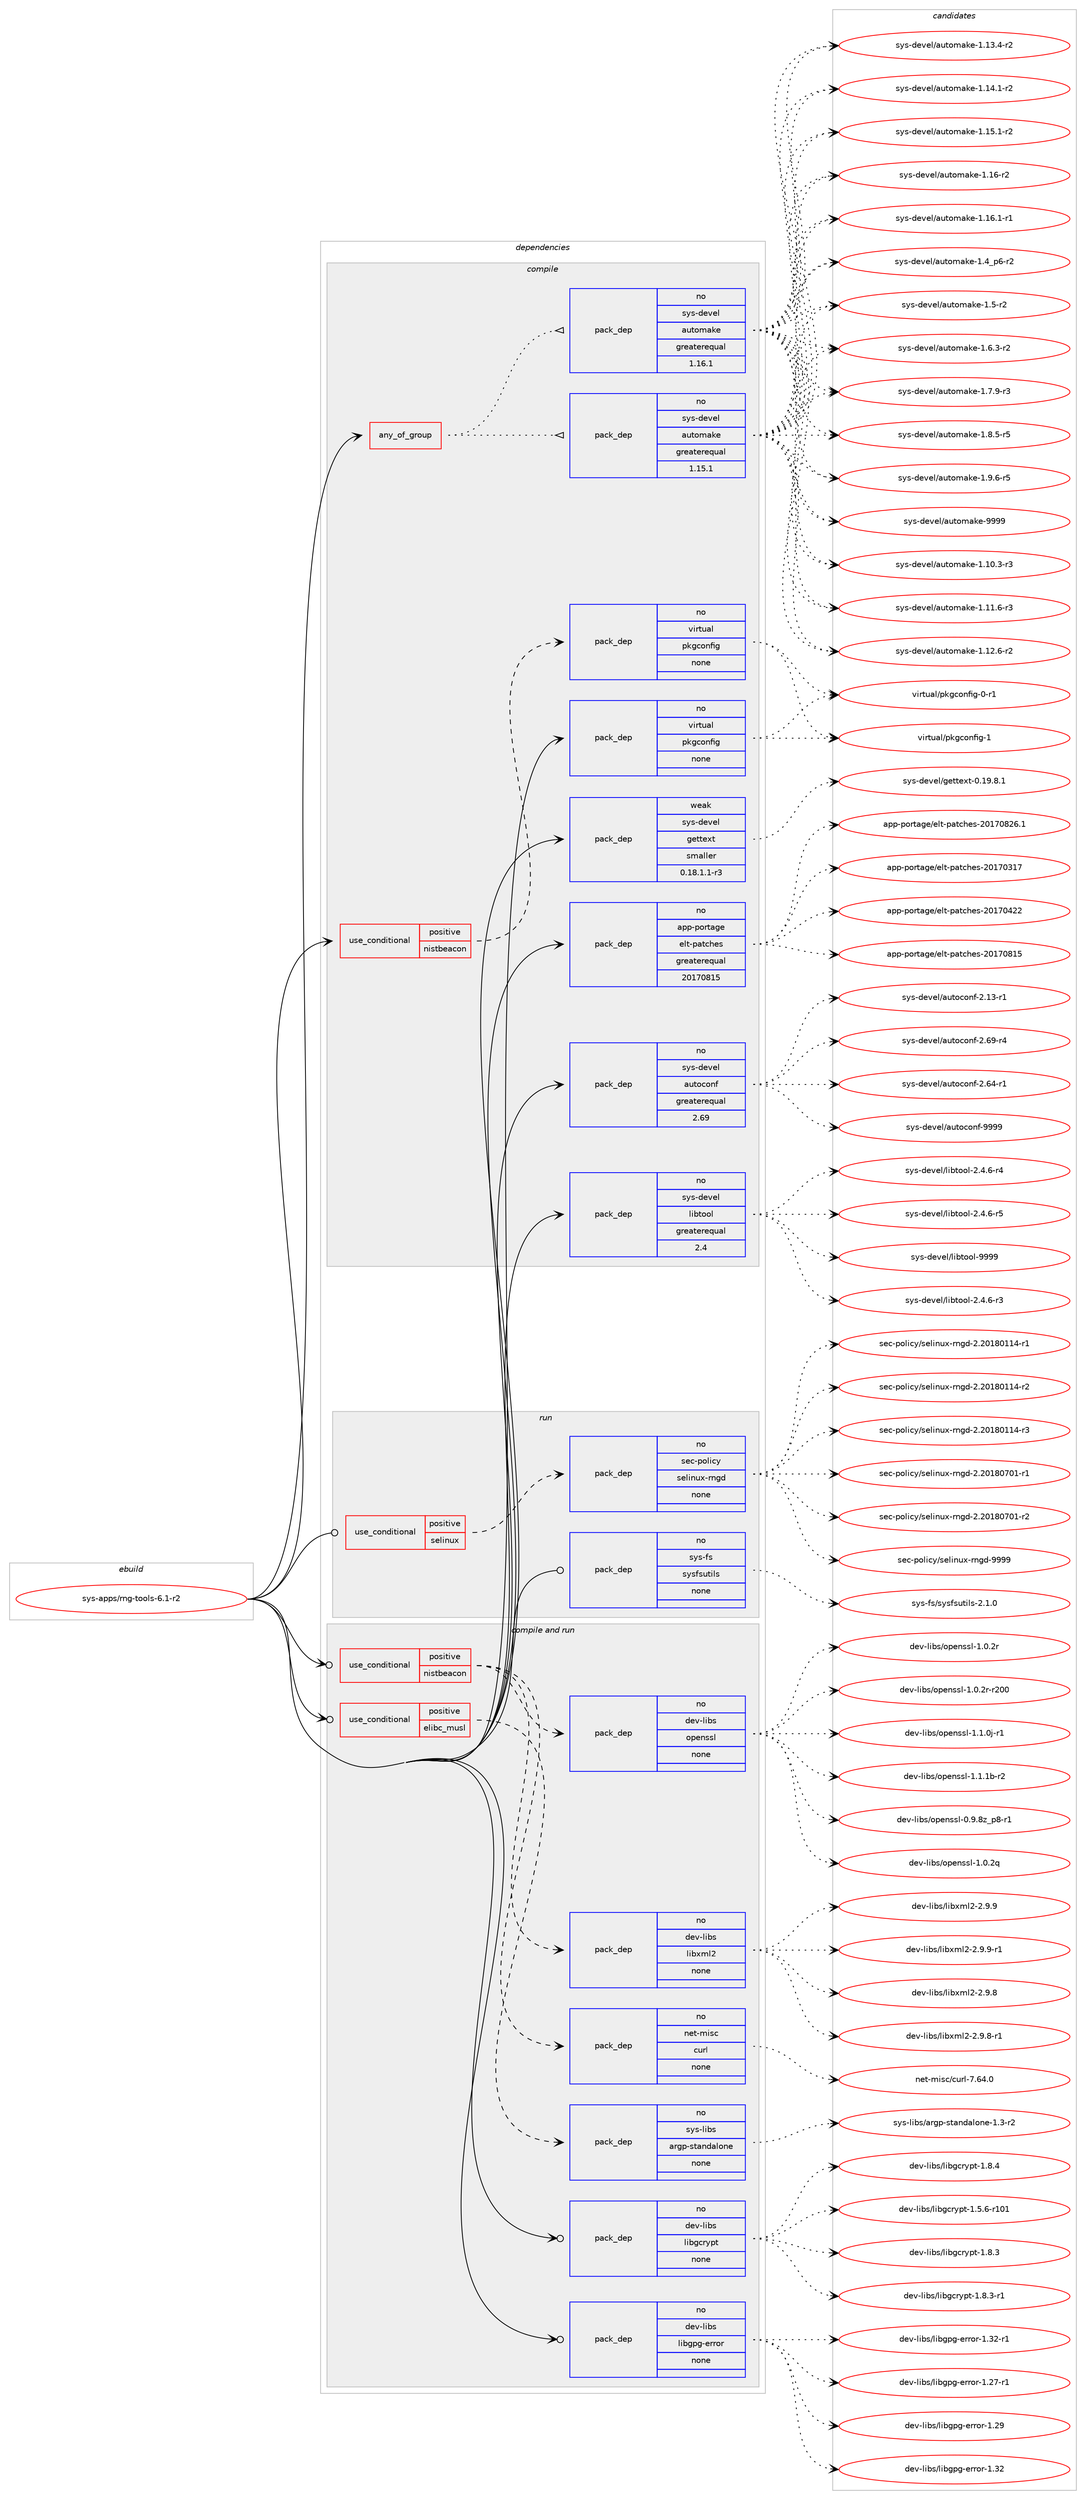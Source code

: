 digraph prolog {

# *************
# Graph options
# *************

newrank=true;
concentrate=true;
compound=true;
graph [rankdir=LR,fontname=Helvetica,fontsize=10,ranksep=1.5];#, ranksep=2.5, nodesep=0.2];
edge  [arrowhead=vee];
node  [fontname=Helvetica,fontsize=10];

# **********
# The ebuild
# **********

subgraph cluster_leftcol {
color=gray;
rank=same;
label=<<i>ebuild</i>>;
id [label="sys-apps/rng-tools-6.1-r2", color=red, width=4, href="../sys-apps/rng-tools-6.1-r2.svg"];
}

# ****************
# The dependencies
# ****************

subgraph cluster_midcol {
color=gray;
label=<<i>dependencies</i>>;
subgraph cluster_compile {
fillcolor="#eeeeee";
style=filled;
label=<<i>compile</i>>;
subgraph any27156 {
dependency1714181 [label=<<TABLE BORDER="0" CELLBORDER="1" CELLSPACING="0" CELLPADDING="4"><TR><TD CELLPADDING="10">any_of_group</TD></TR></TABLE>>, shape=none, color=red];subgraph pack1229151 {
dependency1714182 [label=<<TABLE BORDER="0" CELLBORDER="1" CELLSPACING="0" CELLPADDING="4" WIDTH="220"><TR><TD ROWSPAN="6" CELLPADDING="30">pack_dep</TD></TR><TR><TD WIDTH="110">no</TD></TR><TR><TD>sys-devel</TD></TR><TR><TD>automake</TD></TR><TR><TD>greaterequal</TD></TR><TR><TD>1.16.1</TD></TR></TABLE>>, shape=none, color=blue];
}
dependency1714181:e -> dependency1714182:w [weight=20,style="dotted",arrowhead="oinv"];
subgraph pack1229152 {
dependency1714183 [label=<<TABLE BORDER="0" CELLBORDER="1" CELLSPACING="0" CELLPADDING="4" WIDTH="220"><TR><TD ROWSPAN="6" CELLPADDING="30">pack_dep</TD></TR><TR><TD WIDTH="110">no</TD></TR><TR><TD>sys-devel</TD></TR><TR><TD>automake</TD></TR><TR><TD>greaterequal</TD></TR><TR><TD>1.15.1</TD></TR></TABLE>>, shape=none, color=blue];
}
dependency1714181:e -> dependency1714183:w [weight=20,style="dotted",arrowhead="oinv"];
}
id:e -> dependency1714181:w [weight=20,style="solid",arrowhead="vee"];
subgraph cond457009 {
dependency1714184 [label=<<TABLE BORDER="0" CELLBORDER="1" CELLSPACING="0" CELLPADDING="4"><TR><TD ROWSPAN="3" CELLPADDING="10">use_conditional</TD></TR><TR><TD>positive</TD></TR><TR><TD>nistbeacon</TD></TR></TABLE>>, shape=none, color=red];
subgraph pack1229153 {
dependency1714185 [label=<<TABLE BORDER="0" CELLBORDER="1" CELLSPACING="0" CELLPADDING="4" WIDTH="220"><TR><TD ROWSPAN="6" CELLPADDING="30">pack_dep</TD></TR><TR><TD WIDTH="110">no</TD></TR><TR><TD>virtual</TD></TR><TR><TD>pkgconfig</TD></TR><TR><TD>none</TD></TR><TR><TD></TD></TR></TABLE>>, shape=none, color=blue];
}
dependency1714184:e -> dependency1714185:w [weight=20,style="dashed",arrowhead="vee"];
}
id:e -> dependency1714184:w [weight=20,style="solid",arrowhead="vee"];
subgraph pack1229154 {
dependency1714186 [label=<<TABLE BORDER="0" CELLBORDER="1" CELLSPACING="0" CELLPADDING="4" WIDTH="220"><TR><TD ROWSPAN="6" CELLPADDING="30">pack_dep</TD></TR><TR><TD WIDTH="110">no</TD></TR><TR><TD>app-portage</TD></TR><TR><TD>elt-patches</TD></TR><TR><TD>greaterequal</TD></TR><TR><TD>20170815</TD></TR></TABLE>>, shape=none, color=blue];
}
id:e -> dependency1714186:w [weight=20,style="solid",arrowhead="vee"];
subgraph pack1229155 {
dependency1714187 [label=<<TABLE BORDER="0" CELLBORDER="1" CELLSPACING="0" CELLPADDING="4" WIDTH="220"><TR><TD ROWSPAN="6" CELLPADDING="30">pack_dep</TD></TR><TR><TD WIDTH="110">no</TD></TR><TR><TD>sys-devel</TD></TR><TR><TD>autoconf</TD></TR><TR><TD>greaterequal</TD></TR><TR><TD>2.69</TD></TR></TABLE>>, shape=none, color=blue];
}
id:e -> dependency1714187:w [weight=20,style="solid",arrowhead="vee"];
subgraph pack1229156 {
dependency1714188 [label=<<TABLE BORDER="0" CELLBORDER="1" CELLSPACING="0" CELLPADDING="4" WIDTH="220"><TR><TD ROWSPAN="6" CELLPADDING="30">pack_dep</TD></TR><TR><TD WIDTH="110">no</TD></TR><TR><TD>sys-devel</TD></TR><TR><TD>libtool</TD></TR><TR><TD>greaterequal</TD></TR><TR><TD>2.4</TD></TR></TABLE>>, shape=none, color=blue];
}
id:e -> dependency1714188:w [weight=20,style="solid",arrowhead="vee"];
subgraph pack1229157 {
dependency1714189 [label=<<TABLE BORDER="0" CELLBORDER="1" CELLSPACING="0" CELLPADDING="4" WIDTH="220"><TR><TD ROWSPAN="6" CELLPADDING="30">pack_dep</TD></TR><TR><TD WIDTH="110">no</TD></TR><TR><TD>virtual</TD></TR><TR><TD>pkgconfig</TD></TR><TR><TD>none</TD></TR><TR><TD></TD></TR></TABLE>>, shape=none, color=blue];
}
id:e -> dependency1714189:w [weight=20,style="solid",arrowhead="vee"];
subgraph pack1229158 {
dependency1714190 [label=<<TABLE BORDER="0" CELLBORDER="1" CELLSPACING="0" CELLPADDING="4" WIDTH="220"><TR><TD ROWSPAN="6" CELLPADDING="30">pack_dep</TD></TR><TR><TD WIDTH="110">weak</TD></TR><TR><TD>sys-devel</TD></TR><TR><TD>gettext</TD></TR><TR><TD>smaller</TD></TR><TR><TD>0.18.1.1-r3</TD></TR></TABLE>>, shape=none, color=blue];
}
id:e -> dependency1714190:w [weight=20,style="solid",arrowhead="vee"];
}
subgraph cluster_compileandrun {
fillcolor="#eeeeee";
style=filled;
label=<<i>compile and run</i>>;
subgraph cond457010 {
dependency1714191 [label=<<TABLE BORDER="0" CELLBORDER="1" CELLSPACING="0" CELLPADDING="4"><TR><TD ROWSPAN="3" CELLPADDING="10">use_conditional</TD></TR><TR><TD>positive</TD></TR><TR><TD>elibc_musl</TD></TR></TABLE>>, shape=none, color=red];
subgraph pack1229159 {
dependency1714192 [label=<<TABLE BORDER="0" CELLBORDER="1" CELLSPACING="0" CELLPADDING="4" WIDTH="220"><TR><TD ROWSPAN="6" CELLPADDING="30">pack_dep</TD></TR><TR><TD WIDTH="110">no</TD></TR><TR><TD>sys-libs</TD></TR><TR><TD>argp-standalone</TD></TR><TR><TD>none</TD></TR><TR><TD></TD></TR></TABLE>>, shape=none, color=blue];
}
dependency1714191:e -> dependency1714192:w [weight=20,style="dashed",arrowhead="vee"];
}
id:e -> dependency1714191:w [weight=20,style="solid",arrowhead="odotvee"];
subgraph cond457011 {
dependency1714193 [label=<<TABLE BORDER="0" CELLBORDER="1" CELLSPACING="0" CELLPADDING="4"><TR><TD ROWSPAN="3" CELLPADDING="10">use_conditional</TD></TR><TR><TD>positive</TD></TR><TR><TD>nistbeacon</TD></TR></TABLE>>, shape=none, color=red];
subgraph pack1229160 {
dependency1714194 [label=<<TABLE BORDER="0" CELLBORDER="1" CELLSPACING="0" CELLPADDING="4" WIDTH="220"><TR><TD ROWSPAN="6" CELLPADDING="30">pack_dep</TD></TR><TR><TD WIDTH="110">no</TD></TR><TR><TD>net-misc</TD></TR><TR><TD>curl</TD></TR><TR><TD>none</TD></TR><TR><TD></TD></TR></TABLE>>, shape=none, color=blue];
}
dependency1714193:e -> dependency1714194:w [weight=20,style="dashed",arrowhead="vee"];
subgraph pack1229161 {
dependency1714195 [label=<<TABLE BORDER="0" CELLBORDER="1" CELLSPACING="0" CELLPADDING="4" WIDTH="220"><TR><TD ROWSPAN="6" CELLPADDING="30">pack_dep</TD></TR><TR><TD WIDTH="110">no</TD></TR><TR><TD>dev-libs</TD></TR><TR><TD>libxml2</TD></TR><TR><TD>none</TD></TR><TR><TD></TD></TR></TABLE>>, shape=none, color=blue];
}
dependency1714193:e -> dependency1714195:w [weight=20,style="dashed",arrowhead="vee"];
subgraph pack1229162 {
dependency1714196 [label=<<TABLE BORDER="0" CELLBORDER="1" CELLSPACING="0" CELLPADDING="4" WIDTH="220"><TR><TD ROWSPAN="6" CELLPADDING="30">pack_dep</TD></TR><TR><TD WIDTH="110">no</TD></TR><TR><TD>dev-libs</TD></TR><TR><TD>openssl</TD></TR><TR><TD>none</TD></TR><TR><TD></TD></TR></TABLE>>, shape=none, color=blue];
}
dependency1714193:e -> dependency1714196:w [weight=20,style="dashed",arrowhead="vee"];
}
id:e -> dependency1714193:w [weight=20,style="solid",arrowhead="odotvee"];
subgraph pack1229163 {
dependency1714197 [label=<<TABLE BORDER="0" CELLBORDER="1" CELLSPACING="0" CELLPADDING="4" WIDTH="220"><TR><TD ROWSPAN="6" CELLPADDING="30">pack_dep</TD></TR><TR><TD WIDTH="110">no</TD></TR><TR><TD>dev-libs</TD></TR><TR><TD>libgcrypt</TD></TR><TR><TD>none</TD></TR><TR><TD></TD></TR></TABLE>>, shape=none, color=blue];
}
id:e -> dependency1714197:w [weight=20,style="solid",arrowhead="odotvee"];
subgraph pack1229164 {
dependency1714198 [label=<<TABLE BORDER="0" CELLBORDER="1" CELLSPACING="0" CELLPADDING="4" WIDTH="220"><TR><TD ROWSPAN="6" CELLPADDING="30">pack_dep</TD></TR><TR><TD WIDTH="110">no</TD></TR><TR><TD>dev-libs</TD></TR><TR><TD>libgpg-error</TD></TR><TR><TD>none</TD></TR><TR><TD></TD></TR></TABLE>>, shape=none, color=blue];
}
id:e -> dependency1714198:w [weight=20,style="solid",arrowhead="odotvee"];
}
subgraph cluster_run {
fillcolor="#eeeeee";
style=filled;
label=<<i>run</i>>;
subgraph cond457012 {
dependency1714199 [label=<<TABLE BORDER="0" CELLBORDER="1" CELLSPACING="0" CELLPADDING="4"><TR><TD ROWSPAN="3" CELLPADDING="10">use_conditional</TD></TR><TR><TD>positive</TD></TR><TR><TD>selinux</TD></TR></TABLE>>, shape=none, color=red];
subgraph pack1229165 {
dependency1714200 [label=<<TABLE BORDER="0" CELLBORDER="1" CELLSPACING="0" CELLPADDING="4" WIDTH="220"><TR><TD ROWSPAN="6" CELLPADDING="30">pack_dep</TD></TR><TR><TD WIDTH="110">no</TD></TR><TR><TD>sec-policy</TD></TR><TR><TD>selinux-rngd</TD></TR><TR><TD>none</TD></TR><TR><TD></TD></TR></TABLE>>, shape=none, color=blue];
}
dependency1714199:e -> dependency1714200:w [weight=20,style="dashed",arrowhead="vee"];
}
id:e -> dependency1714199:w [weight=20,style="solid",arrowhead="odot"];
subgraph pack1229166 {
dependency1714201 [label=<<TABLE BORDER="0" CELLBORDER="1" CELLSPACING="0" CELLPADDING="4" WIDTH="220"><TR><TD ROWSPAN="6" CELLPADDING="30">pack_dep</TD></TR><TR><TD WIDTH="110">no</TD></TR><TR><TD>sys-fs</TD></TR><TR><TD>sysfsutils</TD></TR><TR><TD>none</TD></TR><TR><TD></TD></TR></TABLE>>, shape=none, color=blue];
}
id:e -> dependency1714201:w [weight=20,style="solid",arrowhead="odot"];
}
}

# **************
# The candidates
# **************

subgraph cluster_choices {
rank=same;
color=gray;
label=<<i>candidates</i>>;

subgraph choice1229151 {
color=black;
nodesep=1;
choice11512111545100101118101108479711711611110997107101454946494846514511451 [label="sys-devel/automake-1.10.3-r3", color=red, width=4,href="../sys-devel/automake-1.10.3-r3.svg"];
choice11512111545100101118101108479711711611110997107101454946494946544511451 [label="sys-devel/automake-1.11.6-r3", color=red, width=4,href="../sys-devel/automake-1.11.6-r3.svg"];
choice11512111545100101118101108479711711611110997107101454946495046544511450 [label="sys-devel/automake-1.12.6-r2", color=red, width=4,href="../sys-devel/automake-1.12.6-r2.svg"];
choice11512111545100101118101108479711711611110997107101454946495146524511450 [label="sys-devel/automake-1.13.4-r2", color=red, width=4,href="../sys-devel/automake-1.13.4-r2.svg"];
choice11512111545100101118101108479711711611110997107101454946495246494511450 [label="sys-devel/automake-1.14.1-r2", color=red, width=4,href="../sys-devel/automake-1.14.1-r2.svg"];
choice11512111545100101118101108479711711611110997107101454946495346494511450 [label="sys-devel/automake-1.15.1-r2", color=red, width=4,href="../sys-devel/automake-1.15.1-r2.svg"];
choice1151211154510010111810110847971171161111099710710145494649544511450 [label="sys-devel/automake-1.16-r2", color=red, width=4,href="../sys-devel/automake-1.16-r2.svg"];
choice11512111545100101118101108479711711611110997107101454946495446494511449 [label="sys-devel/automake-1.16.1-r1", color=red, width=4,href="../sys-devel/automake-1.16.1-r1.svg"];
choice115121115451001011181011084797117116111109971071014549465295112544511450 [label="sys-devel/automake-1.4_p6-r2", color=red, width=4,href="../sys-devel/automake-1.4_p6-r2.svg"];
choice11512111545100101118101108479711711611110997107101454946534511450 [label="sys-devel/automake-1.5-r2", color=red, width=4,href="../sys-devel/automake-1.5-r2.svg"];
choice115121115451001011181011084797117116111109971071014549465446514511450 [label="sys-devel/automake-1.6.3-r2", color=red, width=4,href="../sys-devel/automake-1.6.3-r2.svg"];
choice115121115451001011181011084797117116111109971071014549465546574511451 [label="sys-devel/automake-1.7.9-r3", color=red, width=4,href="../sys-devel/automake-1.7.9-r3.svg"];
choice115121115451001011181011084797117116111109971071014549465646534511453 [label="sys-devel/automake-1.8.5-r5", color=red, width=4,href="../sys-devel/automake-1.8.5-r5.svg"];
choice115121115451001011181011084797117116111109971071014549465746544511453 [label="sys-devel/automake-1.9.6-r5", color=red, width=4,href="../sys-devel/automake-1.9.6-r5.svg"];
choice115121115451001011181011084797117116111109971071014557575757 [label="sys-devel/automake-9999", color=red, width=4,href="../sys-devel/automake-9999.svg"];
dependency1714182:e -> choice11512111545100101118101108479711711611110997107101454946494846514511451:w [style=dotted,weight="100"];
dependency1714182:e -> choice11512111545100101118101108479711711611110997107101454946494946544511451:w [style=dotted,weight="100"];
dependency1714182:e -> choice11512111545100101118101108479711711611110997107101454946495046544511450:w [style=dotted,weight="100"];
dependency1714182:e -> choice11512111545100101118101108479711711611110997107101454946495146524511450:w [style=dotted,weight="100"];
dependency1714182:e -> choice11512111545100101118101108479711711611110997107101454946495246494511450:w [style=dotted,weight="100"];
dependency1714182:e -> choice11512111545100101118101108479711711611110997107101454946495346494511450:w [style=dotted,weight="100"];
dependency1714182:e -> choice1151211154510010111810110847971171161111099710710145494649544511450:w [style=dotted,weight="100"];
dependency1714182:e -> choice11512111545100101118101108479711711611110997107101454946495446494511449:w [style=dotted,weight="100"];
dependency1714182:e -> choice115121115451001011181011084797117116111109971071014549465295112544511450:w [style=dotted,weight="100"];
dependency1714182:e -> choice11512111545100101118101108479711711611110997107101454946534511450:w [style=dotted,weight="100"];
dependency1714182:e -> choice115121115451001011181011084797117116111109971071014549465446514511450:w [style=dotted,weight="100"];
dependency1714182:e -> choice115121115451001011181011084797117116111109971071014549465546574511451:w [style=dotted,weight="100"];
dependency1714182:e -> choice115121115451001011181011084797117116111109971071014549465646534511453:w [style=dotted,weight="100"];
dependency1714182:e -> choice115121115451001011181011084797117116111109971071014549465746544511453:w [style=dotted,weight="100"];
dependency1714182:e -> choice115121115451001011181011084797117116111109971071014557575757:w [style=dotted,weight="100"];
}
subgraph choice1229152 {
color=black;
nodesep=1;
choice11512111545100101118101108479711711611110997107101454946494846514511451 [label="sys-devel/automake-1.10.3-r3", color=red, width=4,href="../sys-devel/automake-1.10.3-r3.svg"];
choice11512111545100101118101108479711711611110997107101454946494946544511451 [label="sys-devel/automake-1.11.6-r3", color=red, width=4,href="../sys-devel/automake-1.11.6-r3.svg"];
choice11512111545100101118101108479711711611110997107101454946495046544511450 [label="sys-devel/automake-1.12.6-r2", color=red, width=4,href="../sys-devel/automake-1.12.6-r2.svg"];
choice11512111545100101118101108479711711611110997107101454946495146524511450 [label="sys-devel/automake-1.13.4-r2", color=red, width=4,href="../sys-devel/automake-1.13.4-r2.svg"];
choice11512111545100101118101108479711711611110997107101454946495246494511450 [label="sys-devel/automake-1.14.1-r2", color=red, width=4,href="../sys-devel/automake-1.14.1-r2.svg"];
choice11512111545100101118101108479711711611110997107101454946495346494511450 [label="sys-devel/automake-1.15.1-r2", color=red, width=4,href="../sys-devel/automake-1.15.1-r2.svg"];
choice1151211154510010111810110847971171161111099710710145494649544511450 [label="sys-devel/automake-1.16-r2", color=red, width=4,href="../sys-devel/automake-1.16-r2.svg"];
choice11512111545100101118101108479711711611110997107101454946495446494511449 [label="sys-devel/automake-1.16.1-r1", color=red, width=4,href="../sys-devel/automake-1.16.1-r1.svg"];
choice115121115451001011181011084797117116111109971071014549465295112544511450 [label="sys-devel/automake-1.4_p6-r2", color=red, width=4,href="../sys-devel/automake-1.4_p6-r2.svg"];
choice11512111545100101118101108479711711611110997107101454946534511450 [label="sys-devel/automake-1.5-r2", color=red, width=4,href="../sys-devel/automake-1.5-r2.svg"];
choice115121115451001011181011084797117116111109971071014549465446514511450 [label="sys-devel/automake-1.6.3-r2", color=red, width=4,href="../sys-devel/automake-1.6.3-r2.svg"];
choice115121115451001011181011084797117116111109971071014549465546574511451 [label="sys-devel/automake-1.7.9-r3", color=red, width=4,href="../sys-devel/automake-1.7.9-r3.svg"];
choice115121115451001011181011084797117116111109971071014549465646534511453 [label="sys-devel/automake-1.8.5-r5", color=red, width=4,href="../sys-devel/automake-1.8.5-r5.svg"];
choice115121115451001011181011084797117116111109971071014549465746544511453 [label="sys-devel/automake-1.9.6-r5", color=red, width=4,href="../sys-devel/automake-1.9.6-r5.svg"];
choice115121115451001011181011084797117116111109971071014557575757 [label="sys-devel/automake-9999", color=red, width=4,href="../sys-devel/automake-9999.svg"];
dependency1714183:e -> choice11512111545100101118101108479711711611110997107101454946494846514511451:w [style=dotted,weight="100"];
dependency1714183:e -> choice11512111545100101118101108479711711611110997107101454946494946544511451:w [style=dotted,weight="100"];
dependency1714183:e -> choice11512111545100101118101108479711711611110997107101454946495046544511450:w [style=dotted,weight="100"];
dependency1714183:e -> choice11512111545100101118101108479711711611110997107101454946495146524511450:w [style=dotted,weight="100"];
dependency1714183:e -> choice11512111545100101118101108479711711611110997107101454946495246494511450:w [style=dotted,weight="100"];
dependency1714183:e -> choice11512111545100101118101108479711711611110997107101454946495346494511450:w [style=dotted,weight="100"];
dependency1714183:e -> choice1151211154510010111810110847971171161111099710710145494649544511450:w [style=dotted,weight="100"];
dependency1714183:e -> choice11512111545100101118101108479711711611110997107101454946495446494511449:w [style=dotted,weight="100"];
dependency1714183:e -> choice115121115451001011181011084797117116111109971071014549465295112544511450:w [style=dotted,weight="100"];
dependency1714183:e -> choice11512111545100101118101108479711711611110997107101454946534511450:w [style=dotted,weight="100"];
dependency1714183:e -> choice115121115451001011181011084797117116111109971071014549465446514511450:w [style=dotted,weight="100"];
dependency1714183:e -> choice115121115451001011181011084797117116111109971071014549465546574511451:w [style=dotted,weight="100"];
dependency1714183:e -> choice115121115451001011181011084797117116111109971071014549465646534511453:w [style=dotted,weight="100"];
dependency1714183:e -> choice115121115451001011181011084797117116111109971071014549465746544511453:w [style=dotted,weight="100"];
dependency1714183:e -> choice115121115451001011181011084797117116111109971071014557575757:w [style=dotted,weight="100"];
}
subgraph choice1229153 {
color=black;
nodesep=1;
choice11810511411611797108471121071039911111010210510345484511449 [label="virtual/pkgconfig-0-r1", color=red, width=4,href="../virtual/pkgconfig-0-r1.svg"];
choice1181051141161179710847112107103991111101021051034549 [label="virtual/pkgconfig-1", color=red, width=4,href="../virtual/pkgconfig-1.svg"];
dependency1714185:e -> choice11810511411611797108471121071039911111010210510345484511449:w [style=dotted,weight="100"];
dependency1714185:e -> choice1181051141161179710847112107103991111101021051034549:w [style=dotted,weight="100"];
}
subgraph choice1229154 {
color=black;
nodesep=1;
choice97112112451121111141169710310147101108116451129711699104101115455048495548514955 [label="app-portage/elt-patches-20170317", color=red, width=4,href="../app-portage/elt-patches-20170317.svg"];
choice97112112451121111141169710310147101108116451129711699104101115455048495548525050 [label="app-portage/elt-patches-20170422", color=red, width=4,href="../app-portage/elt-patches-20170422.svg"];
choice97112112451121111141169710310147101108116451129711699104101115455048495548564953 [label="app-portage/elt-patches-20170815", color=red, width=4,href="../app-portage/elt-patches-20170815.svg"];
choice971121124511211111411697103101471011081164511297116991041011154550484955485650544649 [label="app-portage/elt-patches-20170826.1", color=red, width=4,href="../app-portage/elt-patches-20170826.1.svg"];
dependency1714186:e -> choice97112112451121111141169710310147101108116451129711699104101115455048495548514955:w [style=dotted,weight="100"];
dependency1714186:e -> choice97112112451121111141169710310147101108116451129711699104101115455048495548525050:w [style=dotted,weight="100"];
dependency1714186:e -> choice97112112451121111141169710310147101108116451129711699104101115455048495548564953:w [style=dotted,weight="100"];
dependency1714186:e -> choice971121124511211111411697103101471011081164511297116991041011154550484955485650544649:w [style=dotted,weight="100"];
}
subgraph choice1229155 {
color=black;
nodesep=1;
choice1151211154510010111810110847971171161119911111010245504649514511449 [label="sys-devel/autoconf-2.13-r1", color=red, width=4,href="../sys-devel/autoconf-2.13-r1.svg"];
choice1151211154510010111810110847971171161119911111010245504654524511449 [label="sys-devel/autoconf-2.64-r1", color=red, width=4,href="../sys-devel/autoconf-2.64-r1.svg"];
choice1151211154510010111810110847971171161119911111010245504654574511452 [label="sys-devel/autoconf-2.69-r4", color=red, width=4,href="../sys-devel/autoconf-2.69-r4.svg"];
choice115121115451001011181011084797117116111991111101024557575757 [label="sys-devel/autoconf-9999", color=red, width=4,href="../sys-devel/autoconf-9999.svg"];
dependency1714187:e -> choice1151211154510010111810110847971171161119911111010245504649514511449:w [style=dotted,weight="100"];
dependency1714187:e -> choice1151211154510010111810110847971171161119911111010245504654524511449:w [style=dotted,weight="100"];
dependency1714187:e -> choice1151211154510010111810110847971171161119911111010245504654574511452:w [style=dotted,weight="100"];
dependency1714187:e -> choice115121115451001011181011084797117116111991111101024557575757:w [style=dotted,weight="100"];
}
subgraph choice1229156 {
color=black;
nodesep=1;
choice1151211154510010111810110847108105981161111111084550465246544511451 [label="sys-devel/libtool-2.4.6-r3", color=red, width=4,href="../sys-devel/libtool-2.4.6-r3.svg"];
choice1151211154510010111810110847108105981161111111084550465246544511452 [label="sys-devel/libtool-2.4.6-r4", color=red, width=4,href="../sys-devel/libtool-2.4.6-r4.svg"];
choice1151211154510010111810110847108105981161111111084550465246544511453 [label="sys-devel/libtool-2.4.6-r5", color=red, width=4,href="../sys-devel/libtool-2.4.6-r5.svg"];
choice1151211154510010111810110847108105981161111111084557575757 [label="sys-devel/libtool-9999", color=red, width=4,href="../sys-devel/libtool-9999.svg"];
dependency1714188:e -> choice1151211154510010111810110847108105981161111111084550465246544511451:w [style=dotted,weight="100"];
dependency1714188:e -> choice1151211154510010111810110847108105981161111111084550465246544511452:w [style=dotted,weight="100"];
dependency1714188:e -> choice1151211154510010111810110847108105981161111111084550465246544511453:w [style=dotted,weight="100"];
dependency1714188:e -> choice1151211154510010111810110847108105981161111111084557575757:w [style=dotted,weight="100"];
}
subgraph choice1229157 {
color=black;
nodesep=1;
choice11810511411611797108471121071039911111010210510345484511449 [label="virtual/pkgconfig-0-r1", color=red, width=4,href="../virtual/pkgconfig-0-r1.svg"];
choice1181051141161179710847112107103991111101021051034549 [label="virtual/pkgconfig-1", color=red, width=4,href="../virtual/pkgconfig-1.svg"];
dependency1714189:e -> choice11810511411611797108471121071039911111010210510345484511449:w [style=dotted,weight="100"];
dependency1714189:e -> choice1181051141161179710847112107103991111101021051034549:w [style=dotted,weight="100"];
}
subgraph choice1229158 {
color=black;
nodesep=1;
choice1151211154510010111810110847103101116116101120116454846495746564649 [label="sys-devel/gettext-0.19.8.1", color=red, width=4,href="../sys-devel/gettext-0.19.8.1.svg"];
dependency1714190:e -> choice1151211154510010111810110847103101116116101120116454846495746564649:w [style=dotted,weight="100"];
}
subgraph choice1229159 {
color=black;
nodesep=1;
choice11512111545108105981154797114103112451151169711010097108111110101454946514511450 [label="sys-libs/argp-standalone-1.3-r2", color=red, width=4,href="../sys-libs/argp-standalone-1.3-r2.svg"];
dependency1714192:e -> choice11512111545108105981154797114103112451151169711010097108111110101454946514511450:w [style=dotted,weight="100"];
}
subgraph choice1229160 {
color=black;
nodesep=1;
choice1101011164510910511599479911711410845554654524648 [label="net-misc/curl-7.64.0", color=red, width=4,href="../net-misc/curl-7.64.0.svg"];
dependency1714194:e -> choice1101011164510910511599479911711410845554654524648:w [style=dotted,weight="100"];
}
subgraph choice1229161 {
color=black;
nodesep=1;
choice1001011184510810598115471081059812010910850455046574656 [label="dev-libs/libxml2-2.9.8", color=red, width=4,href="../dev-libs/libxml2-2.9.8.svg"];
choice10010111845108105981154710810598120109108504550465746564511449 [label="dev-libs/libxml2-2.9.8-r1", color=red, width=4,href="../dev-libs/libxml2-2.9.8-r1.svg"];
choice1001011184510810598115471081059812010910850455046574657 [label="dev-libs/libxml2-2.9.9", color=red, width=4,href="../dev-libs/libxml2-2.9.9.svg"];
choice10010111845108105981154710810598120109108504550465746574511449 [label="dev-libs/libxml2-2.9.9-r1", color=red, width=4,href="../dev-libs/libxml2-2.9.9-r1.svg"];
dependency1714195:e -> choice1001011184510810598115471081059812010910850455046574656:w [style=dotted,weight="100"];
dependency1714195:e -> choice10010111845108105981154710810598120109108504550465746564511449:w [style=dotted,weight="100"];
dependency1714195:e -> choice1001011184510810598115471081059812010910850455046574657:w [style=dotted,weight="100"];
dependency1714195:e -> choice10010111845108105981154710810598120109108504550465746574511449:w [style=dotted,weight="100"];
}
subgraph choice1229162 {
color=black;
nodesep=1;
choice10010111845108105981154711111210111011511510845484657465612295112564511449 [label="dev-libs/openssl-0.9.8z_p8-r1", color=red, width=4,href="../dev-libs/openssl-0.9.8z_p8-r1.svg"];
choice100101118451081059811547111112101110115115108454946484650113 [label="dev-libs/openssl-1.0.2q", color=red, width=4,href="../dev-libs/openssl-1.0.2q.svg"];
choice100101118451081059811547111112101110115115108454946484650114 [label="dev-libs/openssl-1.0.2r", color=red, width=4,href="../dev-libs/openssl-1.0.2r.svg"];
choice10010111845108105981154711111210111011511510845494648465011445114504848 [label="dev-libs/openssl-1.0.2r-r200", color=red, width=4,href="../dev-libs/openssl-1.0.2r-r200.svg"];
choice1001011184510810598115471111121011101151151084549464946481064511449 [label="dev-libs/openssl-1.1.0j-r1", color=red, width=4,href="../dev-libs/openssl-1.1.0j-r1.svg"];
choice100101118451081059811547111112101110115115108454946494649984511450 [label="dev-libs/openssl-1.1.1b-r2", color=red, width=4,href="../dev-libs/openssl-1.1.1b-r2.svg"];
dependency1714196:e -> choice10010111845108105981154711111210111011511510845484657465612295112564511449:w [style=dotted,weight="100"];
dependency1714196:e -> choice100101118451081059811547111112101110115115108454946484650113:w [style=dotted,weight="100"];
dependency1714196:e -> choice100101118451081059811547111112101110115115108454946484650114:w [style=dotted,weight="100"];
dependency1714196:e -> choice10010111845108105981154711111210111011511510845494648465011445114504848:w [style=dotted,weight="100"];
dependency1714196:e -> choice1001011184510810598115471111121011101151151084549464946481064511449:w [style=dotted,weight="100"];
dependency1714196:e -> choice100101118451081059811547111112101110115115108454946494649984511450:w [style=dotted,weight="100"];
}
subgraph choice1229163 {
color=black;
nodesep=1;
choice100101118451081059811547108105981039911412111211645494653465445114494849 [label="dev-libs/libgcrypt-1.5.6-r101", color=red, width=4,href="../dev-libs/libgcrypt-1.5.6-r101.svg"];
choice1001011184510810598115471081059810399114121112116454946564651 [label="dev-libs/libgcrypt-1.8.3", color=red, width=4,href="../dev-libs/libgcrypt-1.8.3.svg"];
choice10010111845108105981154710810598103991141211121164549465646514511449 [label="dev-libs/libgcrypt-1.8.3-r1", color=red, width=4,href="../dev-libs/libgcrypt-1.8.3-r1.svg"];
choice1001011184510810598115471081059810399114121112116454946564652 [label="dev-libs/libgcrypt-1.8.4", color=red, width=4,href="../dev-libs/libgcrypt-1.8.4.svg"];
dependency1714197:e -> choice100101118451081059811547108105981039911412111211645494653465445114494849:w [style=dotted,weight="100"];
dependency1714197:e -> choice1001011184510810598115471081059810399114121112116454946564651:w [style=dotted,weight="100"];
dependency1714197:e -> choice10010111845108105981154710810598103991141211121164549465646514511449:w [style=dotted,weight="100"];
dependency1714197:e -> choice1001011184510810598115471081059810399114121112116454946564652:w [style=dotted,weight="100"];
}
subgraph choice1229164 {
color=black;
nodesep=1;
choice100101118451081059811547108105981031121034510111411411111445494650554511449 [label="dev-libs/libgpg-error-1.27-r1", color=red, width=4,href="../dev-libs/libgpg-error-1.27-r1.svg"];
choice10010111845108105981154710810598103112103451011141141111144549465057 [label="dev-libs/libgpg-error-1.29", color=red, width=4,href="../dev-libs/libgpg-error-1.29.svg"];
choice10010111845108105981154710810598103112103451011141141111144549465150 [label="dev-libs/libgpg-error-1.32", color=red, width=4,href="../dev-libs/libgpg-error-1.32.svg"];
choice100101118451081059811547108105981031121034510111411411111445494651504511449 [label="dev-libs/libgpg-error-1.32-r1", color=red, width=4,href="../dev-libs/libgpg-error-1.32-r1.svg"];
dependency1714198:e -> choice100101118451081059811547108105981031121034510111411411111445494650554511449:w [style=dotted,weight="100"];
dependency1714198:e -> choice10010111845108105981154710810598103112103451011141141111144549465057:w [style=dotted,weight="100"];
dependency1714198:e -> choice10010111845108105981154710810598103112103451011141141111144549465150:w [style=dotted,weight="100"];
dependency1714198:e -> choice100101118451081059811547108105981031121034510111411411111445494651504511449:w [style=dotted,weight="100"];
}
subgraph choice1229165 {
color=black;
nodesep=1;
choice115101994511211110810599121471151011081051101171204511411010310045504650484956484949524511449 [label="sec-policy/selinux-rngd-2.20180114-r1", color=red, width=4,href="../sec-policy/selinux-rngd-2.20180114-r1.svg"];
choice115101994511211110810599121471151011081051101171204511411010310045504650484956484949524511450 [label="sec-policy/selinux-rngd-2.20180114-r2", color=red, width=4,href="../sec-policy/selinux-rngd-2.20180114-r2.svg"];
choice115101994511211110810599121471151011081051101171204511411010310045504650484956484949524511451 [label="sec-policy/selinux-rngd-2.20180114-r3", color=red, width=4,href="../sec-policy/selinux-rngd-2.20180114-r3.svg"];
choice115101994511211110810599121471151011081051101171204511411010310045504650484956485548494511449 [label="sec-policy/selinux-rngd-2.20180701-r1", color=red, width=4,href="../sec-policy/selinux-rngd-2.20180701-r1.svg"];
choice115101994511211110810599121471151011081051101171204511411010310045504650484956485548494511450 [label="sec-policy/selinux-rngd-2.20180701-r2", color=red, width=4,href="../sec-policy/selinux-rngd-2.20180701-r2.svg"];
choice11510199451121111081059912147115101108105110117120451141101031004557575757 [label="sec-policy/selinux-rngd-9999", color=red, width=4,href="../sec-policy/selinux-rngd-9999.svg"];
dependency1714200:e -> choice115101994511211110810599121471151011081051101171204511411010310045504650484956484949524511449:w [style=dotted,weight="100"];
dependency1714200:e -> choice115101994511211110810599121471151011081051101171204511411010310045504650484956484949524511450:w [style=dotted,weight="100"];
dependency1714200:e -> choice115101994511211110810599121471151011081051101171204511411010310045504650484956484949524511451:w [style=dotted,weight="100"];
dependency1714200:e -> choice115101994511211110810599121471151011081051101171204511411010310045504650484956485548494511449:w [style=dotted,weight="100"];
dependency1714200:e -> choice115101994511211110810599121471151011081051101171204511411010310045504650484956485548494511450:w [style=dotted,weight="100"];
dependency1714200:e -> choice11510199451121111081059912147115101108105110117120451141101031004557575757:w [style=dotted,weight="100"];
}
subgraph choice1229166 {
color=black;
nodesep=1;
choice1151211154510211547115121115102115117116105108115455046494648 [label="sys-fs/sysfsutils-2.1.0", color=red, width=4,href="../sys-fs/sysfsutils-2.1.0.svg"];
dependency1714201:e -> choice1151211154510211547115121115102115117116105108115455046494648:w [style=dotted,weight="100"];
}
}

}

